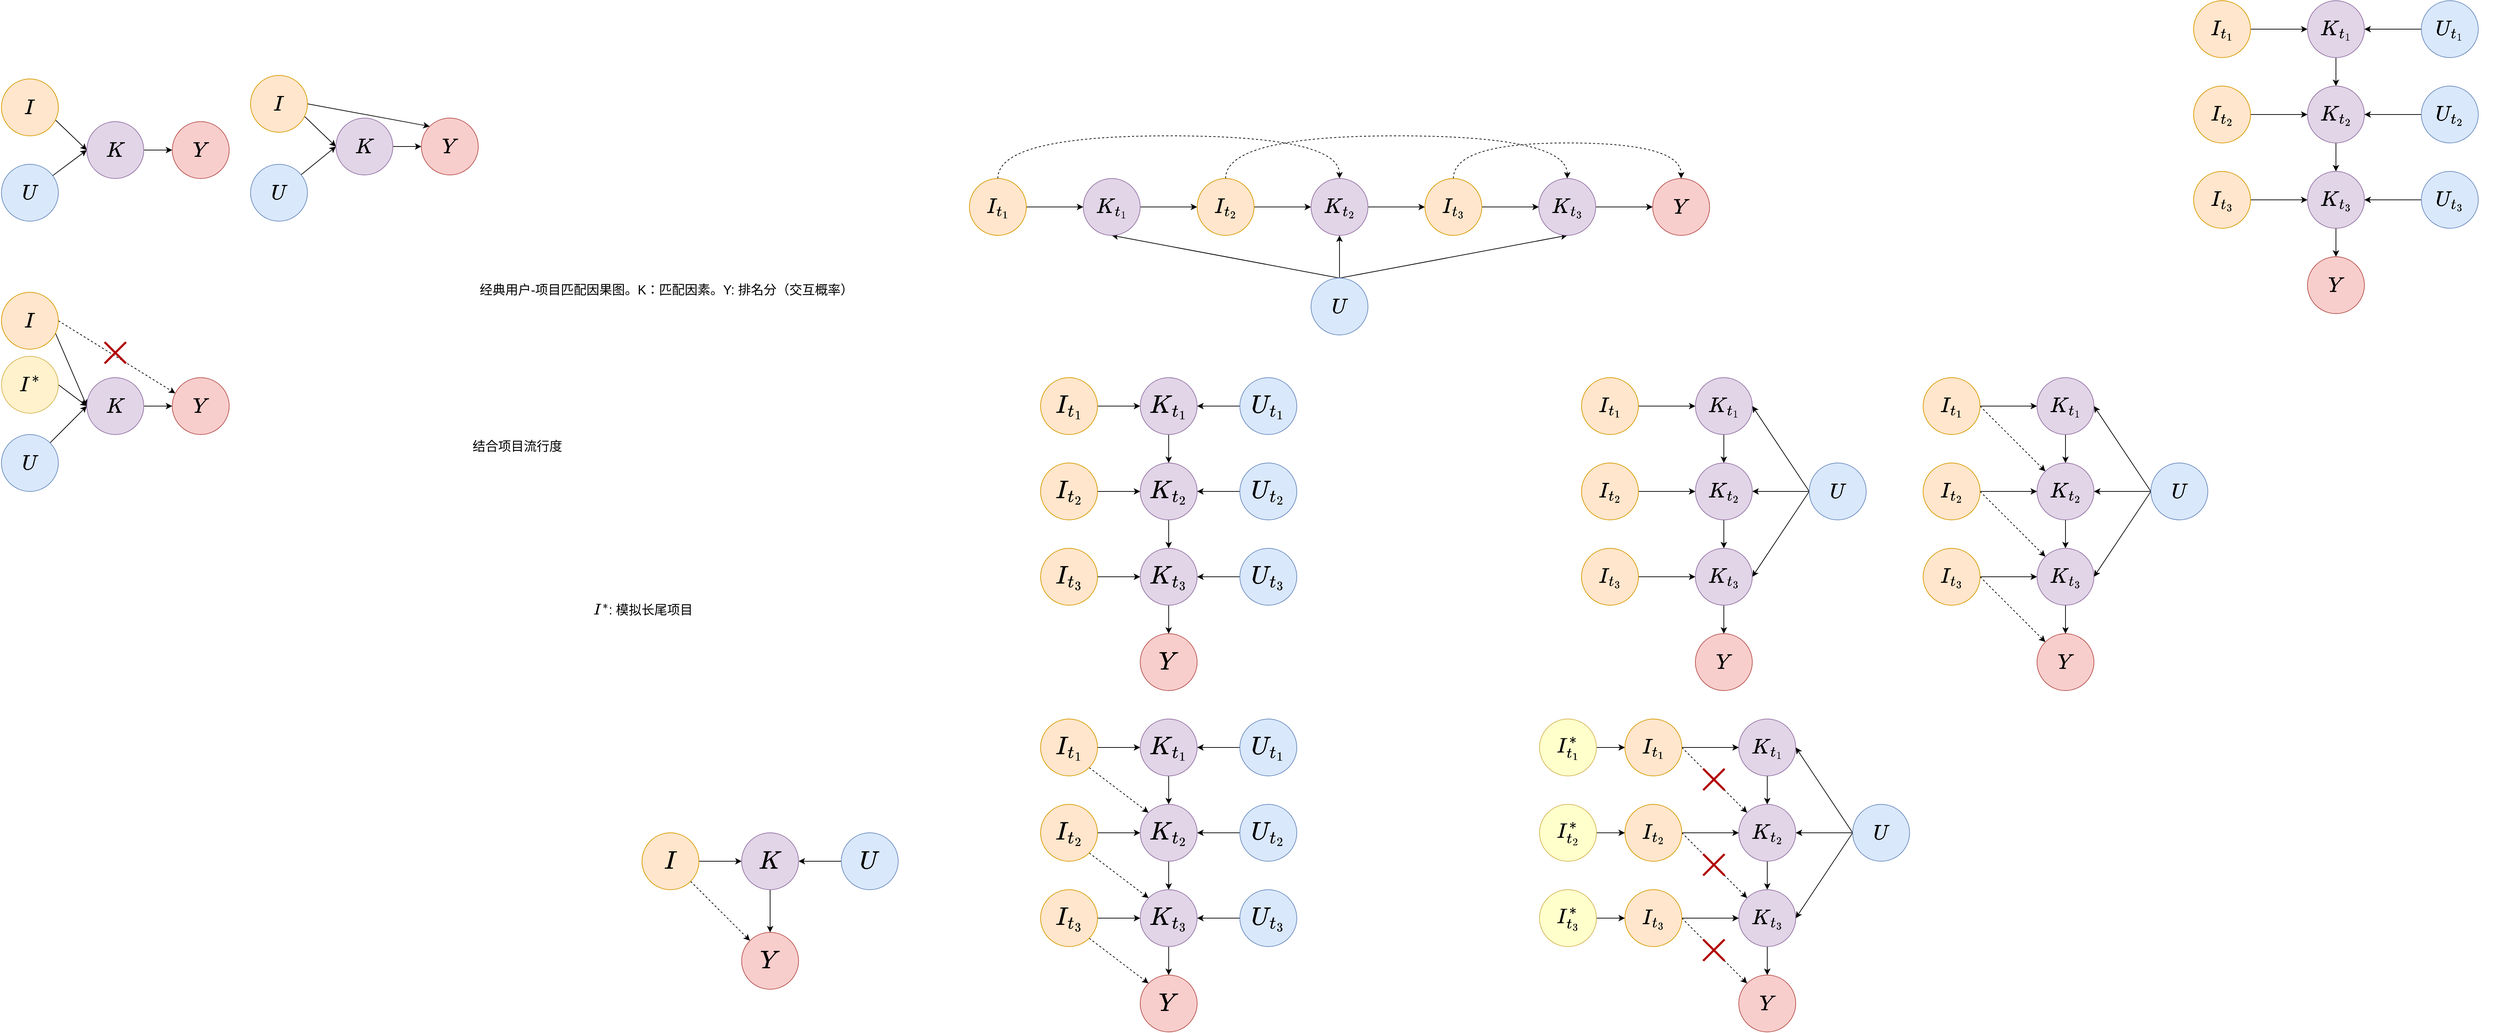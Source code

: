 <mxfile version="27.1.6">
  <diagram name="第 1 页" id="56BlYWJSqFPztJBqIIqX">
    <mxGraphModel dx="1506" dy="832" grid="1" gridSize="10" guides="1" tooltips="1" connect="1" arrows="1" fold="1" page="1" pageScale="1" pageWidth="1654" pageHeight="1169" math="1" shadow="0">
      <root>
        <mxCell id="0" />
        <mxCell id="1" parent="0" />
        <mxCell id="acMKYbe6vQJ9O9eNH2sJ-32" style="rounded=0;orthogonalLoop=1;jettySize=auto;html=1;exitX=0.951;exitY=0.724;exitDx=0;exitDy=0;entryX=0;entryY=0.5;entryDx=0;entryDy=0;exitPerimeter=0;fontSize=25;" parent="1" source="acMKYbe6vQJ9O9eNH2sJ-1" target="acMKYbe6vQJ9O9eNH2sJ-3" edge="1">
          <mxGeometry relative="1" as="geometry" />
        </mxCell>
        <mxCell id="acMKYbe6vQJ9O9eNH2sJ-1" value="&lt;font&gt;$$I$$&lt;/font&gt;" style="ellipse;whiteSpace=wrap;html=1;aspect=fixed;fillColor=#ffe6cc;strokeColor=#d79b00;fontSize=25;" parent="1" vertex="1">
          <mxGeometry x="320" y="140" width="80" height="80" as="geometry" />
        </mxCell>
        <mxCell id="acMKYbe6vQJ9O9eNH2sJ-33" style="rounded=0;orthogonalLoop=1;jettySize=auto;html=1;entryX=0;entryY=0.5;entryDx=0;entryDy=0;fontSize=25;" parent="1" source="acMKYbe6vQJ9O9eNH2sJ-2" target="acMKYbe6vQJ9O9eNH2sJ-3" edge="1">
          <mxGeometry relative="1" as="geometry" />
        </mxCell>
        <mxCell id="acMKYbe6vQJ9O9eNH2sJ-2" value="&lt;span&gt;$$U$$&lt;/span&gt;" style="ellipse;whiteSpace=wrap;html=1;aspect=fixed;fillColor=#dae8fc;strokeColor=#6c8ebf;fontSize=25;" parent="1" vertex="1">
          <mxGeometry x="320" y="260" width="80" height="80" as="geometry" />
        </mxCell>
        <mxCell id="acMKYbe6vQJ9O9eNH2sJ-34" style="edgeStyle=orthogonalEdgeStyle;rounded=0;orthogonalLoop=1;jettySize=auto;html=1;exitX=1;exitY=0.5;exitDx=0;exitDy=0;fontSize=25;" parent="1" source="acMKYbe6vQJ9O9eNH2sJ-3" target="acMKYbe6vQJ9O9eNH2sJ-4" edge="1">
          <mxGeometry relative="1" as="geometry" />
        </mxCell>
        <mxCell id="acMKYbe6vQJ9O9eNH2sJ-3" value="&lt;font&gt;\(K\)&lt;/font&gt;" style="ellipse;whiteSpace=wrap;html=1;aspect=fixed;fillColor=#e1d5e7;strokeColor=#9673a6;fontSize=25;" parent="1" vertex="1">
          <mxGeometry x="440" y="200" width="80" height="80" as="geometry" />
        </mxCell>
        <mxCell id="acMKYbe6vQJ9O9eNH2sJ-4" value="&lt;span&gt;$$Y$$&lt;/span&gt;" style="ellipse;whiteSpace=wrap;html=1;aspect=fixed;fillColor=#f8cecc;strokeColor=#b85450;fontSize=25;" parent="1" vertex="1">
          <mxGeometry x="560" y="200" width="80" height="80" as="geometry" />
        </mxCell>
        <mxCell id="acMKYbe6vQJ9O9eNH2sJ-35" value="经典用户-项目匹配因果图。K：匹配因素。Y: 排名分（交互概率）" style="text;whiteSpace=wrap;fontSize=18;" parent="1" vertex="1">
          <mxGeometry x="990" y="420" width="550" height="40" as="geometry" />
        </mxCell>
        <mxCell id="acMKYbe6vQJ9O9eNH2sJ-43" value="结合项目流行度" style="text;whiteSpace=wrap;fontSize=18;" parent="1" vertex="1">
          <mxGeometry x="980" y="640" width="130" height="40" as="geometry" />
        </mxCell>
        <mxCell id="acMKYbe6vQJ9O9eNH2sJ-46" style="rounded=0;orthogonalLoop=1;jettySize=auto;html=1;exitX=0.951;exitY=0.724;exitDx=0;exitDy=0;entryX=0;entryY=0.5;entryDx=0;entryDy=0;exitPerimeter=0;fontSize=25;" parent="1" source="acMKYbe6vQJ9O9eNH2sJ-47" target="acMKYbe6vQJ9O9eNH2sJ-51" edge="1">
          <mxGeometry relative="1" as="geometry" />
        </mxCell>
        <mxCell id="acMKYbe6vQJ9O9eNH2sJ-53" style="rounded=0;orthogonalLoop=1;jettySize=auto;html=1;exitX=1;exitY=0.5;exitDx=0;exitDy=0;entryX=0;entryY=0;entryDx=0;entryDy=0;fontSize=25;" parent="1" source="acMKYbe6vQJ9O9eNH2sJ-47" target="acMKYbe6vQJ9O9eNH2sJ-52" edge="1">
          <mxGeometry relative="1" as="geometry" />
        </mxCell>
        <mxCell id="acMKYbe6vQJ9O9eNH2sJ-47" value="&lt;font&gt;$$I$$&lt;/font&gt;" style="ellipse;whiteSpace=wrap;html=1;aspect=fixed;fillColor=#ffe6cc;strokeColor=#d79b00;fontSize=25;" parent="1" vertex="1">
          <mxGeometry x="670" y="135" width="80" height="80" as="geometry" />
        </mxCell>
        <mxCell id="acMKYbe6vQJ9O9eNH2sJ-48" style="rounded=0;orthogonalLoop=1;jettySize=auto;html=1;entryX=0;entryY=0.5;entryDx=0;entryDy=0;fontSize=25;" parent="1" source="acMKYbe6vQJ9O9eNH2sJ-49" target="acMKYbe6vQJ9O9eNH2sJ-51" edge="1">
          <mxGeometry relative="1" as="geometry" />
        </mxCell>
        <mxCell id="acMKYbe6vQJ9O9eNH2sJ-49" value="&lt;span&gt;$$U$$&lt;/span&gt;" style="ellipse;whiteSpace=wrap;html=1;aspect=fixed;fillColor=#dae8fc;strokeColor=#6c8ebf;fontSize=25;" parent="1" vertex="1">
          <mxGeometry x="670" y="260" width="80" height="80" as="geometry" />
        </mxCell>
        <mxCell id="acMKYbe6vQJ9O9eNH2sJ-50" style="edgeStyle=orthogonalEdgeStyle;rounded=0;orthogonalLoop=1;jettySize=auto;html=1;exitX=1;exitY=0.5;exitDx=0;exitDy=0;fontSize=25;" parent="1" source="acMKYbe6vQJ9O9eNH2sJ-51" target="acMKYbe6vQJ9O9eNH2sJ-52" edge="1">
          <mxGeometry relative="1" as="geometry" />
        </mxCell>
        <mxCell id="acMKYbe6vQJ9O9eNH2sJ-51" value="&lt;font&gt;\(K\)&lt;/font&gt;" style="ellipse;whiteSpace=wrap;html=1;aspect=fixed;fillColor=#e1d5e7;strokeColor=#9673a6;fontSize=25;" parent="1" vertex="1">
          <mxGeometry x="790" y="195" width="80" height="80" as="geometry" />
        </mxCell>
        <mxCell id="acMKYbe6vQJ9O9eNH2sJ-52" value="&lt;span&gt;$$Y$$&lt;/span&gt;" style="ellipse;whiteSpace=wrap;html=1;aspect=fixed;fillColor=#f8cecc;strokeColor=#b85450;fontSize=25;" parent="1" vertex="1">
          <mxGeometry x="910" y="195" width="80" height="80" as="geometry" />
        </mxCell>
        <mxCell id="acMKYbe6vQJ9O9eNH2sJ-69" style="rounded=0;orthogonalLoop=1;jettySize=auto;html=1;exitX=0.951;exitY=0.724;exitDx=0;exitDy=0;entryX=0;entryY=0.5;entryDx=0;entryDy=0;exitPerimeter=0;fontSize=25;" parent="1" source="acMKYbe6vQJ9O9eNH2sJ-71" target="acMKYbe6vQJ9O9eNH2sJ-76" edge="1">
          <mxGeometry relative="1" as="geometry" />
        </mxCell>
        <mxCell id="acMKYbe6vQJ9O9eNH2sJ-92" style="rounded=0;orthogonalLoop=1;jettySize=auto;html=1;exitX=1;exitY=0.5;exitDx=0;exitDy=0;entryX=0.054;entryY=0.275;entryDx=0;entryDy=0;entryPerimeter=0;dashed=1;fontSize=25;" parent="1" source="acMKYbe6vQJ9O9eNH2sJ-71" target="acMKYbe6vQJ9O9eNH2sJ-77" edge="1">
          <mxGeometry relative="1" as="geometry" />
        </mxCell>
        <mxCell id="acMKYbe6vQJ9O9eNH2sJ-71" value="&lt;font&gt;$$I$$&lt;/font&gt;" style="ellipse;whiteSpace=wrap;html=1;aspect=fixed;fillColor=#ffe6cc;strokeColor=#d79b00;fontSize=25;" parent="1" vertex="1">
          <mxGeometry x="320" y="440" width="80" height="80" as="geometry" />
        </mxCell>
        <mxCell id="acMKYbe6vQJ9O9eNH2sJ-72" style="rounded=0;orthogonalLoop=1;jettySize=auto;html=1;entryX=0;entryY=0.5;entryDx=0;entryDy=0;fontSize=25;" parent="1" source="acMKYbe6vQJ9O9eNH2sJ-74" target="acMKYbe6vQJ9O9eNH2sJ-76" edge="1">
          <mxGeometry relative="1" as="geometry" />
        </mxCell>
        <mxCell id="acMKYbe6vQJ9O9eNH2sJ-74" value="&lt;span&gt;$$U$$&lt;/span&gt;" style="ellipse;whiteSpace=wrap;html=1;aspect=fixed;fillColor=#dae8fc;strokeColor=#6c8ebf;fontSize=25;" parent="1" vertex="1">
          <mxGeometry x="320" y="640" width="80" height="80" as="geometry" />
        </mxCell>
        <mxCell id="acMKYbe6vQJ9O9eNH2sJ-75" style="edgeStyle=orthogonalEdgeStyle;rounded=0;orthogonalLoop=1;jettySize=auto;html=1;exitX=1;exitY=0.5;exitDx=0;exitDy=0;fontSize=25;" parent="1" source="acMKYbe6vQJ9O9eNH2sJ-76" target="acMKYbe6vQJ9O9eNH2sJ-77" edge="1">
          <mxGeometry relative="1" as="geometry" />
        </mxCell>
        <mxCell id="acMKYbe6vQJ9O9eNH2sJ-76" value="&lt;font&gt;\(K\)&lt;/font&gt;" style="ellipse;whiteSpace=wrap;html=1;aspect=fixed;fillColor=#e1d5e7;strokeColor=#9673a6;fontSize=25;" parent="1" vertex="1">
          <mxGeometry x="440" y="560" width="80" height="80" as="geometry" />
        </mxCell>
        <mxCell id="acMKYbe6vQJ9O9eNH2sJ-77" value="&lt;span&gt;$$Y$$&lt;/span&gt;" style="ellipse;whiteSpace=wrap;html=1;aspect=fixed;fillColor=#f8cecc;strokeColor=#b85450;fontSize=25;" parent="1" vertex="1">
          <mxGeometry x="560" y="560" width="80" height="80" as="geometry" />
        </mxCell>
        <mxCell id="acMKYbe6vQJ9O9eNH2sJ-90" style="rounded=0;orthogonalLoop=1;jettySize=auto;html=1;exitX=1;exitY=0.5;exitDx=0;exitDy=0;entryX=0;entryY=0.5;entryDx=0;entryDy=0;fontSize=25;" parent="1" source="acMKYbe6vQJ9O9eNH2sJ-78" target="acMKYbe6vQJ9O9eNH2sJ-76" edge="1">
          <mxGeometry relative="1" as="geometry" />
        </mxCell>
        <mxCell id="acMKYbe6vQJ9O9eNH2sJ-78" value="&lt;font&gt;$$I^*$$&lt;/font&gt;" style="ellipse;whiteSpace=wrap;html=1;aspect=fixed;fillColor=#fff2cc;strokeColor=#d6b656;fontSize=25;" parent="1" vertex="1">
          <mxGeometry x="320" y="530" width="80" height="80" as="geometry" />
        </mxCell>
        <mxCell id="Mdq6Gw4Iz_iuoYK7gJNK-2" value="\(I^*\): 模拟长尾项目" style="text;whiteSpace=wrap;fontSize=18;" parent="1" vertex="1">
          <mxGeometry x="1150" y="870" width="170" height="40" as="geometry" />
        </mxCell>
        <mxCell id="7c5HfkJA_0XSIlpQ0Qkd-1" value="" style="shape=umlDestroy;whiteSpace=wrap;html=1;strokeWidth=3;targetShapes=umlLifeline;fillColor=#e51400;strokeColor=#B20000;fontColor=#ffffff;fontSize=25;" parent="1" vertex="1">
          <mxGeometry x="465" y="510" width="30" height="30" as="geometry" />
        </mxCell>
        <mxCell id="soInT_jy2BydCNeBa6Lg-12" style="rounded=0;orthogonalLoop=1;jettySize=auto;html=1;entryX=0;entryY=0.5;entryDx=0;entryDy=0;fontSize=25;exitX=1;exitY=0.5;exitDx=0;exitDy=0;" parent="1" source="soInT_jy2BydCNeBa6Lg-13" target="soInT_jy2BydCNeBa6Lg-17" edge="1">
          <mxGeometry relative="1" as="geometry" />
        </mxCell>
        <mxCell id="soInT_jy2BydCNeBa6Lg-34" style="edgeStyle=orthogonalEdgeStyle;rounded=0;orthogonalLoop=1;jettySize=auto;html=1;exitX=0.5;exitY=0;exitDx=0;exitDy=0;entryX=0.5;entryY=0;entryDx=0;entryDy=0;curved=1;dashed=1;" parent="1" source="soInT_jy2BydCNeBa6Lg-13" target="soInT_jy2BydCNeBa6Lg-25" edge="1">
          <mxGeometry relative="1" as="geometry">
            <Array as="points">
              <mxPoint x="1720" y="220" />
              <mxPoint x="2200" y="220" />
            </Array>
          </mxGeometry>
        </mxCell>
        <mxCell id="soInT_jy2BydCNeBa6Lg-13" value="&lt;font&gt;$$I_{t_1}$$&lt;/font&gt;" style="ellipse;whiteSpace=wrap;html=1;aspect=fixed;fillColor=#ffe6cc;strokeColor=#d79b00;fontSize=25;" parent="1" vertex="1">
          <mxGeometry x="1680" y="280" width="80" height="80" as="geometry" />
        </mxCell>
        <mxCell id="soInT_jy2BydCNeBa6Lg-42" style="rounded=0;orthogonalLoop=1;jettySize=auto;html=1;exitX=0.5;exitY=0;exitDx=0;exitDy=0;entryX=0.5;entryY=1;entryDx=0;entryDy=0;" parent="1" source="soInT_jy2BydCNeBa6Lg-15" target="soInT_jy2BydCNeBa6Lg-17" edge="1">
          <mxGeometry relative="1" as="geometry" />
        </mxCell>
        <mxCell id="soInT_jy2BydCNeBa6Lg-43" style="edgeStyle=orthogonalEdgeStyle;rounded=0;orthogonalLoop=1;jettySize=auto;html=1;exitX=0.5;exitY=0;exitDx=0;exitDy=0;entryX=0.5;entryY=1;entryDx=0;entryDy=0;" parent="1" source="soInT_jy2BydCNeBa6Lg-15" target="soInT_jy2BydCNeBa6Lg-25" edge="1">
          <mxGeometry relative="1" as="geometry" />
        </mxCell>
        <mxCell id="soInT_jy2BydCNeBa6Lg-44" style="rounded=0;orthogonalLoop=1;jettySize=auto;html=1;exitX=0.5;exitY=0;exitDx=0;exitDy=0;entryX=0.5;entryY=1;entryDx=0;entryDy=0;" parent="1" source="soInT_jy2BydCNeBa6Lg-15" target="soInT_jy2BydCNeBa6Lg-30" edge="1">
          <mxGeometry relative="1" as="geometry" />
        </mxCell>
        <mxCell id="soInT_jy2BydCNeBa6Lg-15" value="&lt;span&gt;$$U$$&lt;/span&gt;" style="ellipse;whiteSpace=wrap;html=1;aspect=fixed;fillColor=#dae8fc;strokeColor=#6c8ebf;fontSize=25;" parent="1" vertex="1">
          <mxGeometry x="2160" y="420" width="80" height="80" as="geometry" />
        </mxCell>
        <mxCell id="soInT_jy2BydCNeBa6Lg-31" style="edgeStyle=orthogonalEdgeStyle;rounded=0;orthogonalLoop=1;jettySize=auto;html=1;exitX=1;exitY=0.5;exitDx=0;exitDy=0;" parent="1" source="soInT_jy2BydCNeBa6Lg-17" target="soInT_jy2BydCNeBa6Lg-21" edge="1">
          <mxGeometry relative="1" as="geometry" />
        </mxCell>
        <mxCell id="soInT_jy2BydCNeBa6Lg-17" value="&lt;font&gt;\(K_{t_1}\)&lt;/font&gt;" style="ellipse;whiteSpace=wrap;html=1;aspect=fixed;fillColor=#e1d5e7;strokeColor=#9673a6;fontSize=25;" parent="1" vertex="1">
          <mxGeometry x="1840" y="280" width="80" height="80" as="geometry" />
        </mxCell>
        <mxCell id="soInT_jy2BydCNeBa6Lg-27" style="edgeStyle=orthogonalEdgeStyle;rounded=0;orthogonalLoop=1;jettySize=auto;html=1;exitX=1;exitY=0.5;exitDx=0;exitDy=0;entryX=0;entryY=0.5;entryDx=0;entryDy=0;" parent="1" source="soInT_jy2BydCNeBa6Lg-21" target="soInT_jy2BydCNeBa6Lg-25" edge="1">
          <mxGeometry relative="1" as="geometry" />
        </mxCell>
        <mxCell id="soInT_jy2BydCNeBa6Lg-35" style="edgeStyle=orthogonalEdgeStyle;rounded=0;orthogonalLoop=1;jettySize=auto;html=1;exitX=0.5;exitY=0;exitDx=0;exitDy=0;entryX=0.5;entryY=0;entryDx=0;entryDy=0;curved=1;dashed=1;" parent="1" source="soInT_jy2BydCNeBa6Lg-21" target="soInT_jy2BydCNeBa6Lg-30" edge="1">
          <mxGeometry relative="1" as="geometry">
            <Array as="points">
              <mxPoint x="2040" y="220" />
              <mxPoint x="2520" y="220" />
            </Array>
          </mxGeometry>
        </mxCell>
        <mxCell id="soInT_jy2BydCNeBa6Lg-21" value="&lt;font&gt;$$I_{t_2}$$&lt;/font&gt;" style="ellipse;whiteSpace=wrap;html=1;aspect=fixed;fillColor=#ffe6cc;strokeColor=#d79b00;fontSize=25;" parent="1" vertex="1">
          <mxGeometry x="2000" y="280" width="80" height="80" as="geometry" />
        </mxCell>
        <mxCell id="soInT_jy2BydCNeBa6Lg-32" style="edgeStyle=orthogonalEdgeStyle;rounded=0;orthogonalLoop=1;jettySize=auto;html=1;exitX=1;exitY=0.5;exitDx=0;exitDy=0;" parent="1" source="soInT_jy2BydCNeBa6Lg-25" target="soInT_jy2BydCNeBa6Lg-29" edge="1">
          <mxGeometry relative="1" as="geometry" />
        </mxCell>
        <mxCell id="soInT_jy2BydCNeBa6Lg-25" value="&lt;font&gt;\(K_{t_2}\)&lt;/font&gt;" style="ellipse;whiteSpace=wrap;html=1;aspect=fixed;fillColor=#e1d5e7;strokeColor=#9673a6;fontSize=25;" parent="1" vertex="1">
          <mxGeometry x="2160" y="280" width="80" height="80" as="geometry" />
        </mxCell>
        <mxCell id="soInT_jy2BydCNeBa6Lg-26" value="&lt;span&gt;$$Y$$&lt;/span&gt;" style="ellipse;whiteSpace=wrap;html=1;aspect=fixed;fillColor=#f8cecc;strokeColor=#b85450;fontSize=25;" parent="1" vertex="1">
          <mxGeometry x="2640" y="280" width="80" height="80" as="geometry" />
        </mxCell>
        <mxCell id="soInT_jy2BydCNeBa6Lg-28" style="edgeStyle=orthogonalEdgeStyle;rounded=0;orthogonalLoop=1;jettySize=auto;html=1;exitX=1;exitY=0.5;exitDx=0;exitDy=0;entryX=0;entryY=0.5;entryDx=0;entryDy=0;" parent="1" source="soInT_jy2BydCNeBa6Lg-29" target="soInT_jy2BydCNeBa6Lg-30" edge="1">
          <mxGeometry relative="1" as="geometry" />
        </mxCell>
        <mxCell id="soInT_jy2BydCNeBa6Lg-41" style="edgeStyle=orthogonalEdgeStyle;rounded=0;orthogonalLoop=1;jettySize=auto;html=1;exitX=0.5;exitY=0;exitDx=0;exitDy=0;entryX=0.5;entryY=0;entryDx=0;entryDy=0;curved=1;dashed=1;" parent="1" source="soInT_jy2BydCNeBa6Lg-29" target="soInT_jy2BydCNeBa6Lg-26" edge="1">
          <mxGeometry relative="1" as="geometry">
            <Array as="points">
              <mxPoint x="2360" y="230" />
              <mxPoint x="2680" y="230" />
            </Array>
          </mxGeometry>
        </mxCell>
        <mxCell id="soInT_jy2BydCNeBa6Lg-29" value="&lt;font&gt;$$I_{t_3}$$&lt;/font&gt;" style="ellipse;whiteSpace=wrap;html=1;aspect=fixed;fillColor=#ffe6cc;strokeColor=#d79b00;fontSize=25;" parent="1" vertex="1">
          <mxGeometry x="2320" y="280" width="80" height="80" as="geometry" />
        </mxCell>
        <mxCell id="soInT_jy2BydCNeBa6Lg-40" style="edgeStyle=orthogonalEdgeStyle;rounded=0;orthogonalLoop=1;jettySize=auto;html=1;exitX=1;exitY=0.5;exitDx=0;exitDy=0;entryX=0;entryY=0.5;entryDx=0;entryDy=0;" parent="1" source="soInT_jy2BydCNeBa6Lg-30" target="soInT_jy2BydCNeBa6Lg-26" edge="1">
          <mxGeometry relative="1" as="geometry" />
        </mxCell>
        <mxCell id="soInT_jy2BydCNeBa6Lg-30" value="&lt;font&gt;\(K_{t_3}\)&lt;/font&gt;" style="ellipse;whiteSpace=wrap;html=1;aspect=fixed;fillColor=#e1d5e7;strokeColor=#9673a6;fontSize=25;" parent="1" vertex="1">
          <mxGeometry x="2480" y="280" width="80" height="80" as="geometry" />
        </mxCell>
        <mxCell id="soInT_jy2BydCNeBa6Lg-58" style="rounded=0;orthogonalLoop=1;jettySize=auto;html=1;exitX=1;exitY=0.5;exitDx=0;exitDy=0;entryX=0;entryY=0.5;entryDx=0;entryDy=0;" parent="1" source="soInT_jy2BydCNeBa6Lg-47" target="soInT_jy2BydCNeBa6Lg-53" edge="1">
          <mxGeometry relative="1" as="geometry" />
        </mxCell>
        <mxCell id="soInT_jy2BydCNeBa6Lg-68" style="rounded=0;orthogonalLoop=1;jettySize=auto;html=1;exitX=1;exitY=0.5;exitDx=0;exitDy=0;entryX=0;entryY=0;entryDx=0;entryDy=0;dashed=1;" parent="1" source="soInT_jy2BydCNeBa6Lg-47" target="soInT_jy2BydCNeBa6Lg-54" edge="1">
          <mxGeometry relative="1" as="geometry" />
        </mxCell>
        <mxCell id="soInT_jy2BydCNeBa6Lg-47" value="&lt;font&gt;$$I_{t_1}$$&lt;/font&gt;" style="ellipse;whiteSpace=wrap;html=1;aspect=fixed;fillColor=#ffe6cc;strokeColor=#d79b00;fontSize=25;" parent="1" vertex="1">
          <mxGeometry x="3020" y="560" width="80" height="80" as="geometry" />
        </mxCell>
        <mxCell id="soInT_jy2BydCNeBa6Lg-52" value="&lt;span&gt;$$Y$$&lt;/span&gt;" style="ellipse;whiteSpace=wrap;html=1;aspect=fixed;fillColor=#f8cecc;strokeColor=#b85450;fontSize=25;" parent="1" vertex="1">
          <mxGeometry x="3180" y="920" width="80" height="80" as="geometry" />
        </mxCell>
        <mxCell id="soInT_jy2BydCNeBa6Lg-63" style="edgeStyle=orthogonalEdgeStyle;rounded=0;orthogonalLoop=1;jettySize=auto;html=1;exitX=0.5;exitY=1;exitDx=0;exitDy=0;entryX=0.5;entryY=0;entryDx=0;entryDy=0;" parent="1" source="soInT_jy2BydCNeBa6Lg-53" target="soInT_jy2BydCNeBa6Lg-54" edge="1">
          <mxGeometry relative="1" as="geometry" />
        </mxCell>
        <mxCell id="soInT_jy2BydCNeBa6Lg-53" value="&lt;font&gt;\(K_{t_1}\)&lt;/font&gt;" style="ellipse;whiteSpace=wrap;html=1;aspect=fixed;fillColor=#e1d5e7;strokeColor=#9673a6;fontSize=25;" parent="1" vertex="1">
          <mxGeometry x="3180" y="560" width="80" height="80" as="geometry" />
        </mxCell>
        <mxCell id="soInT_jy2BydCNeBa6Lg-65" style="edgeStyle=orthogonalEdgeStyle;rounded=0;orthogonalLoop=1;jettySize=auto;html=1;exitX=0.5;exitY=1;exitDx=0;exitDy=0;" parent="1" source="soInT_jy2BydCNeBa6Lg-54" target="soInT_jy2BydCNeBa6Lg-55" edge="1">
          <mxGeometry relative="1" as="geometry" />
        </mxCell>
        <mxCell id="soInT_jy2BydCNeBa6Lg-54" value="&lt;font&gt;\(K_{t_2}\)&lt;/font&gt;" style="ellipse;whiteSpace=wrap;html=1;aspect=fixed;fillColor=#e1d5e7;strokeColor=#9673a6;fontSize=25;" parent="1" vertex="1">
          <mxGeometry x="3180" y="680" width="80" height="80" as="geometry" />
        </mxCell>
        <mxCell id="soInT_jy2BydCNeBa6Lg-75" style="edgeStyle=orthogonalEdgeStyle;rounded=0;orthogonalLoop=1;jettySize=auto;html=1;exitX=0.5;exitY=1;exitDx=0;exitDy=0;entryX=0.5;entryY=0;entryDx=0;entryDy=0;" parent="1" source="soInT_jy2BydCNeBa6Lg-55" target="soInT_jy2BydCNeBa6Lg-52" edge="1">
          <mxGeometry relative="1" as="geometry" />
        </mxCell>
        <mxCell id="soInT_jy2BydCNeBa6Lg-55" value="&lt;font&gt;\(K_{t_3}\)&lt;/font&gt;" style="ellipse;whiteSpace=wrap;html=1;aspect=fixed;fillColor=#e1d5e7;strokeColor=#9673a6;fontSize=25;" parent="1" vertex="1">
          <mxGeometry x="3180" y="800" width="80" height="80" as="geometry" />
        </mxCell>
        <mxCell id="soInT_jy2BydCNeBa6Lg-64" style="edgeStyle=orthogonalEdgeStyle;rounded=0;orthogonalLoop=1;jettySize=auto;html=1;exitX=1;exitY=0.5;exitDx=0;exitDy=0;entryX=0;entryY=0.5;entryDx=0;entryDy=0;" parent="1" source="soInT_jy2BydCNeBa6Lg-61" target="soInT_jy2BydCNeBa6Lg-54" edge="1">
          <mxGeometry relative="1" as="geometry" />
        </mxCell>
        <mxCell id="soInT_jy2BydCNeBa6Lg-69" style="rounded=0;orthogonalLoop=1;jettySize=auto;html=1;exitX=1;exitY=0.5;exitDx=0;exitDy=0;entryX=0;entryY=0;entryDx=0;entryDy=0;dashed=1;" parent="1" source="soInT_jy2BydCNeBa6Lg-61" target="soInT_jy2BydCNeBa6Lg-55" edge="1">
          <mxGeometry relative="1" as="geometry" />
        </mxCell>
        <mxCell id="soInT_jy2BydCNeBa6Lg-61" value="&lt;font&gt;$$I_{t_2}$$&lt;/font&gt;" style="ellipse;whiteSpace=wrap;html=1;aspect=fixed;fillColor=#ffe6cc;strokeColor=#d79b00;fontSize=25;" parent="1" vertex="1">
          <mxGeometry x="3020" y="680" width="80" height="80" as="geometry" />
        </mxCell>
        <mxCell id="soInT_jy2BydCNeBa6Lg-67" style="edgeStyle=orthogonalEdgeStyle;rounded=0;orthogonalLoop=1;jettySize=auto;html=1;exitX=1;exitY=0.5;exitDx=0;exitDy=0;" parent="1" source="soInT_jy2BydCNeBa6Lg-66" target="soInT_jy2BydCNeBa6Lg-55" edge="1">
          <mxGeometry relative="1" as="geometry" />
        </mxCell>
        <mxCell id="soInT_jy2BydCNeBa6Lg-76" style="rounded=0;orthogonalLoop=1;jettySize=auto;html=1;exitX=1;exitY=0.5;exitDx=0;exitDy=0;entryX=0;entryY=0;entryDx=0;entryDy=0;dashed=1;" parent="1" source="soInT_jy2BydCNeBa6Lg-66" target="soInT_jy2BydCNeBa6Lg-52" edge="1">
          <mxGeometry relative="1" as="geometry" />
        </mxCell>
        <mxCell id="soInT_jy2BydCNeBa6Lg-66" value="&lt;font&gt;$$I_{t_3}$$&lt;/font&gt;" style="ellipse;whiteSpace=wrap;html=1;aspect=fixed;fillColor=#ffe6cc;strokeColor=#d79b00;fontSize=25;" parent="1" vertex="1">
          <mxGeometry x="3020" y="800" width="80" height="80" as="geometry" />
        </mxCell>
        <mxCell id="soInT_jy2BydCNeBa6Lg-78" style="rounded=0;orthogonalLoop=1;jettySize=auto;html=1;exitX=0;exitY=0.5;exitDx=0;exitDy=0;entryX=1;entryY=0.5;entryDx=0;entryDy=0;" parent="1" source="soInT_jy2BydCNeBa6Lg-77" target="soInT_jy2BydCNeBa6Lg-53" edge="1">
          <mxGeometry relative="1" as="geometry" />
        </mxCell>
        <mxCell id="soInT_jy2BydCNeBa6Lg-79" style="edgeStyle=orthogonalEdgeStyle;rounded=0;orthogonalLoop=1;jettySize=auto;html=1;exitX=0;exitY=0.5;exitDx=0;exitDy=0;entryX=1;entryY=0.5;entryDx=0;entryDy=0;" parent="1" source="soInT_jy2BydCNeBa6Lg-77" target="soInT_jy2BydCNeBa6Lg-54" edge="1">
          <mxGeometry relative="1" as="geometry" />
        </mxCell>
        <mxCell id="soInT_jy2BydCNeBa6Lg-80" style="rounded=0;orthogonalLoop=1;jettySize=auto;html=1;exitX=0;exitY=0.5;exitDx=0;exitDy=0;entryX=1;entryY=0.5;entryDx=0;entryDy=0;" parent="1" source="soInT_jy2BydCNeBa6Lg-77" target="soInT_jy2BydCNeBa6Lg-55" edge="1">
          <mxGeometry relative="1" as="geometry" />
        </mxCell>
        <mxCell id="soInT_jy2BydCNeBa6Lg-77" value="&lt;span&gt;$$U$$&lt;/span&gt;" style="ellipse;whiteSpace=wrap;html=1;aspect=fixed;fillColor=#dae8fc;strokeColor=#6c8ebf;fontSize=25;" parent="1" vertex="1">
          <mxGeometry x="3340" y="680" width="80" height="80" as="geometry" />
        </mxCell>
        <mxCell id="soInT_jy2BydCNeBa6Lg-81" style="rounded=0;orthogonalLoop=1;jettySize=auto;html=1;exitX=1;exitY=0.5;exitDx=0;exitDy=0;entryX=0;entryY=0.5;entryDx=0;entryDy=0;fontSize=30;" parent="1" source="soInT_jy2BydCNeBa6Lg-83" target="soInT_jy2BydCNeBa6Lg-86" edge="1">
          <mxGeometry relative="1" as="geometry" />
        </mxCell>
        <mxCell id="soInT_jy2BydCNeBa6Lg-83" value="&lt;font&gt;$$I_{t_1}$$&lt;/font&gt;" style="ellipse;whiteSpace=wrap;html=1;aspect=fixed;fillColor=#ffe6cc;strokeColor=#d79b00;fontSize=30;" parent="1" vertex="1">
          <mxGeometry x="1780" y="560" width="80" height="80" as="geometry" />
        </mxCell>
        <mxCell id="soInT_jy2BydCNeBa6Lg-84" value="&lt;span&gt;$$Y$$&lt;/span&gt;" style="ellipse;whiteSpace=wrap;html=1;aspect=fixed;fillColor=#f8cecc;strokeColor=#b85450;fontSize=30;" parent="1" vertex="1">
          <mxGeometry x="1920" y="920" width="80" height="80" as="geometry" />
        </mxCell>
        <mxCell id="soInT_jy2BydCNeBa6Lg-85" style="edgeStyle=orthogonalEdgeStyle;rounded=0;orthogonalLoop=1;jettySize=auto;html=1;exitX=0.5;exitY=1;exitDx=0;exitDy=0;entryX=0.5;entryY=0;entryDx=0;entryDy=0;fontSize=30;" parent="1" source="soInT_jy2BydCNeBa6Lg-86" target="soInT_jy2BydCNeBa6Lg-88" edge="1">
          <mxGeometry relative="1" as="geometry" />
        </mxCell>
        <mxCell id="soInT_jy2BydCNeBa6Lg-86" value="&lt;font&gt;\(K_{t_1}\)&lt;/font&gt;" style="ellipse;whiteSpace=wrap;html=1;aspect=fixed;fillColor=#e1d5e7;strokeColor=#9673a6;fontSize=30;" parent="1" vertex="1">
          <mxGeometry x="1920" y="560" width="80" height="80" as="geometry" />
        </mxCell>
        <mxCell id="soInT_jy2BydCNeBa6Lg-87" style="edgeStyle=orthogonalEdgeStyle;rounded=0;orthogonalLoop=1;jettySize=auto;html=1;exitX=0.5;exitY=1;exitDx=0;exitDy=0;fontSize=30;" parent="1" source="soInT_jy2BydCNeBa6Lg-88" target="soInT_jy2BydCNeBa6Lg-90" edge="1">
          <mxGeometry relative="1" as="geometry" />
        </mxCell>
        <mxCell id="soInT_jy2BydCNeBa6Lg-88" value="&lt;font&gt;\(K_{t_2}\)&lt;/font&gt;" style="ellipse;whiteSpace=wrap;html=1;aspect=fixed;fillColor=#e1d5e7;strokeColor=#9673a6;fontSize=30;" parent="1" vertex="1">
          <mxGeometry x="1920" y="680" width="80" height="80" as="geometry" />
        </mxCell>
        <mxCell id="soInT_jy2BydCNeBa6Lg-89" style="edgeStyle=orthogonalEdgeStyle;rounded=0;orthogonalLoop=1;jettySize=auto;html=1;exitX=0.5;exitY=1;exitDx=0;exitDy=0;entryX=0.5;entryY=0;entryDx=0;entryDy=0;fontSize=30;" parent="1" source="soInT_jy2BydCNeBa6Lg-90" target="soInT_jy2BydCNeBa6Lg-84" edge="1">
          <mxGeometry relative="1" as="geometry" />
        </mxCell>
        <mxCell id="soInT_jy2BydCNeBa6Lg-90" value="&lt;font&gt;\(K_{t_3}\)&lt;/font&gt;" style="ellipse;whiteSpace=wrap;html=1;aspect=fixed;fillColor=#e1d5e7;strokeColor=#9673a6;fontSize=30;" parent="1" vertex="1">
          <mxGeometry x="1920" y="800" width="80" height="80" as="geometry" />
        </mxCell>
        <mxCell id="soInT_jy2BydCNeBa6Lg-91" style="edgeStyle=orthogonalEdgeStyle;rounded=0;orthogonalLoop=1;jettySize=auto;html=1;exitX=1;exitY=0.5;exitDx=0;exitDy=0;entryX=0;entryY=0.5;entryDx=0;entryDy=0;fontSize=30;" parent="1" source="soInT_jy2BydCNeBa6Lg-93" target="soInT_jy2BydCNeBa6Lg-88" edge="1">
          <mxGeometry relative="1" as="geometry" />
        </mxCell>
        <mxCell id="soInT_jy2BydCNeBa6Lg-93" value="&lt;font&gt;$$I_{t_2}$$&lt;/font&gt;" style="ellipse;whiteSpace=wrap;html=1;aspect=fixed;fillColor=#ffe6cc;strokeColor=#d79b00;fontSize=30;" parent="1" vertex="1">
          <mxGeometry x="1780" y="680" width="80" height="80" as="geometry" />
        </mxCell>
        <mxCell id="soInT_jy2BydCNeBa6Lg-94" style="edgeStyle=orthogonalEdgeStyle;rounded=0;orthogonalLoop=1;jettySize=auto;html=1;exitX=1;exitY=0.5;exitDx=0;exitDy=0;fontSize=30;" parent="1" source="soInT_jy2BydCNeBa6Lg-96" target="soInT_jy2BydCNeBa6Lg-90" edge="1">
          <mxGeometry relative="1" as="geometry" />
        </mxCell>
        <mxCell id="soInT_jy2BydCNeBa6Lg-96" value="&lt;font&gt;$$I_{t_3}$$&lt;/font&gt;" style="ellipse;whiteSpace=wrap;html=1;aspect=fixed;fillColor=#ffe6cc;strokeColor=#d79b00;fontSize=30;" parent="1" vertex="1">
          <mxGeometry x="1780" y="800" width="80" height="80" as="geometry" />
        </mxCell>
        <mxCell id="soInT_jy2BydCNeBa6Lg-121" style="edgeStyle=orthogonalEdgeStyle;rounded=0;orthogonalLoop=1;jettySize=auto;html=1;exitX=0;exitY=0.5;exitDx=0;exitDy=0;entryX=1;entryY=0.5;entryDx=0;entryDy=0;fontSize=30;" parent="1" source="soInT_jy2BydCNeBa6Lg-100" target="soInT_jy2BydCNeBa6Lg-86" edge="1">
          <mxGeometry relative="1" as="geometry" />
        </mxCell>
        <mxCell id="soInT_jy2BydCNeBa6Lg-100" value="&lt;span&gt;$$U_{t_1}$$&lt;/span&gt;" style="ellipse;whiteSpace=wrap;html=1;aspect=fixed;fillColor=#dae8fc;strokeColor=#6c8ebf;fontSize=30;" parent="1" vertex="1">
          <mxGeometry x="2060" y="560" width="80" height="80" as="geometry" />
        </mxCell>
        <mxCell id="soInT_jy2BydCNeBa6Lg-101" style="rounded=0;orthogonalLoop=1;jettySize=auto;html=1;exitX=1;exitY=0.5;exitDx=0;exitDy=0;entryX=0;entryY=0.5;entryDx=0;entryDy=0;" parent="1" source="soInT_jy2BydCNeBa6Lg-102" target="soInT_jy2BydCNeBa6Lg-105" edge="1">
          <mxGeometry relative="1" as="geometry" />
        </mxCell>
        <mxCell id="soInT_jy2BydCNeBa6Lg-102" value="&lt;font&gt;$$I_{t_1}$$&lt;/font&gt;" style="ellipse;whiteSpace=wrap;html=1;aspect=fixed;fillColor=#ffe6cc;strokeColor=#d79b00;fontSize=25;" parent="1" vertex="1">
          <mxGeometry x="2540" y="560" width="80" height="80" as="geometry" />
        </mxCell>
        <mxCell id="soInT_jy2BydCNeBa6Lg-103" value="&lt;span&gt;$$Y$$&lt;/span&gt;" style="ellipse;whiteSpace=wrap;html=1;aspect=fixed;fillColor=#f8cecc;strokeColor=#b85450;fontSize=25;" parent="1" vertex="1">
          <mxGeometry x="2700" y="920" width="80" height="80" as="geometry" />
        </mxCell>
        <mxCell id="soInT_jy2BydCNeBa6Lg-104" style="edgeStyle=orthogonalEdgeStyle;rounded=0;orthogonalLoop=1;jettySize=auto;html=1;exitX=0.5;exitY=1;exitDx=0;exitDy=0;entryX=0.5;entryY=0;entryDx=0;entryDy=0;" parent="1" source="soInT_jy2BydCNeBa6Lg-105" target="soInT_jy2BydCNeBa6Lg-107" edge="1">
          <mxGeometry relative="1" as="geometry" />
        </mxCell>
        <mxCell id="soInT_jy2BydCNeBa6Lg-105" value="&lt;font&gt;\(K_{t_1}\)&lt;/font&gt;" style="ellipse;whiteSpace=wrap;html=1;aspect=fixed;fillColor=#e1d5e7;strokeColor=#9673a6;fontSize=25;" parent="1" vertex="1">
          <mxGeometry x="2700" y="560" width="80" height="80" as="geometry" />
        </mxCell>
        <mxCell id="soInT_jy2BydCNeBa6Lg-106" style="edgeStyle=orthogonalEdgeStyle;rounded=0;orthogonalLoop=1;jettySize=auto;html=1;exitX=0.5;exitY=1;exitDx=0;exitDy=0;" parent="1" source="soInT_jy2BydCNeBa6Lg-107" target="soInT_jy2BydCNeBa6Lg-109" edge="1">
          <mxGeometry relative="1" as="geometry" />
        </mxCell>
        <mxCell id="soInT_jy2BydCNeBa6Lg-107" value="&lt;font&gt;\(K_{t_2}\)&lt;/font&gt;" style="ellipse;whiteSpace=wrap;html=1;aspect=fixed;fillColor=#e1d5e7;strokeColor=#9673a6;fontSize=25;" parent="1" vertex="1">
          <mxGeometry x="2700" y="680" width="80" height="80" as="geometry" />
        </mxCell>
        <mxCell id="soInT_jy2BydCNeBa6Lg-108" style="edgeStyle=orthogonalEdgeStyle;rounded=0;orthogonalLoop=1;jettySize=auto;html=1;exitX=0.5;exitY=1;exitDx=0;exitDy=0;entryX=0.5;entryY=0;entryDx=0;entryDy=0;" parent="1" source="soInT_jy2BydCNeBa6Lg-109" target="soInT_jy2BydCNeBa6Lg-103" edge="1">
          <mxGeometry relative="1" as="geometry" />
        </mxCell>
        <mxCell id="soInT_jy2BydCNeBa6Lg-109" value="&lt;font&gt;\(K_{t_3}\)&lt;/font&gt;" style="ellipse;whiteSpace=wrap;html=1;aspect=fixed;fillColor=#e1d5e7;strokeColor=#9673a6;fontSize=25;" parent="1" vertex="1">
          <mxGeometry x="2700" y="800" width="80" height="80" as="geometry" />
        </mxCell>
        <mxCell id="soInT_jy2BydCNeBa6Lg-110" style="edgeStyle=orthogonalEdgeStyle;rounded=0;orthogonalLoop=1;jettySize=auto;html=1;exitX=1;exitY=0.5;exitDx=0;exitDy=0;entryX=0;entryY=0.5;entryDx=0;entryDy=0;" parent="1" source="soInT_jy2BydCNeBa6Lg-111" target="soInT_jy2BydCNeBa6Lg-107" edge="1">
          <mxGeometry relative="1" as="geometry" />
        </mxCell>
        <mxCell id="soInT_jy2BydCNeBa6Lg-111" value="&lt;font&gt;$$I_{t_2}$$&lt;/font&gt;" style="ellipse;whiteSpace=wrap;html=1;aspect=fixed;fillColor=#ffe6cc;strokeColor=#d79b00;fontSize=25;" parent="1" vertex="1">
          <mxGeometry x="2540" y="680" width="80" height="80" as="geometry" />
        </mxCell>
        <mxCell id="soInT_jy2BydCNeBa6Lg-112" style="edgeStyle=orthogonalEdgeStyle;rounded=0;orthogonalLoop=1;jettySize=auto;html=1;exitX=1;exitY=0.5;exitDx=0;exitDy=0;" parent="1" source="soInT_jy2BydCNeBa6Lg-113" target="soInT_jy2BydCNeBa6Lg-109" edge="1">
          <mxGeometry relative="1" as="geometry" />
        </mxCell>
        <mxCell id="soInT_jy2BydCNeBa6Lg-113" value="&lt;font&gt;$$I_{t_3}$$&lt;/font&gt;" style="ellipse;whiteSpace=wrap;html=1;aspect=fixed;fillColor=#ffe6cc;strokeColor=#d79b00;fontSize=25;" parent="1" vertex="1">
          <mxGeometry x="2540" y="800" width="80" height="80" as="geometry" />
        </mxCell>
        <mxCell id="soInT_jy2BydCNeBa6Lg-114" style="rounded=0;orthogonalLoop=1;jettySize=auto;html=1;exitX=0;exitY=0.5;exitDx=0;exitDy=0;entryX=1;entryY=0.5;entryDx=0;entryDy=0;" parent="1" source="soInT_jy2BydCNeBa6Lg-117" target="soInT_jy2BydCNeBa6Lg-105" edge="1">
          <mxGeometry relative="1" as="geometry" />
        </mxCell>
        <mxCell id="soInT_jy2BydCNeBa6Lg-115" style="edgeStyle=orthogonalEdgeStyle;rounded=0;orthogonalLoop=1;jettySize=auto;html=1;exitX=0;exitY=0.5;exitDx=0;exitDy=0;entryX=1;entryY=0.5;entryDx=0;entryDy=0;" parent="1" source="soInT_jy2BydCNeBa6Lg-117" target="soInT_jy2BydCNeBa6Lg-107" edge="1">
          <mxGeometry relative="1" as="geometry" />
        </mxCell>
        <mxCell id="soInT_jy2BydCNeBa6Lg-116" style="rounded=0;orthogonalLoop=1;jettySize=auto;html=1;exitX=0;exitY=0.5;exitDx=0;exitDy=0;entryX=1;entryY=0.5;entryDx=0;entryDy=0;" parent="1" source="soInT_jy2BydCNeBa6Lg-117" target="soInT_jy2BydCNeBa6Lg-109" edge="1">
          <mxGeometry relative="1" as="geometry" />
        </mxCell>
        <mxCell id="soInT_jy2BydCNeBa6Lg-117" value="&lt;span&gt;$$U$$&lt;/span&gt;" style="ellipse;whiteSpace=wrap;html=1;aspect=fixed;fillColor=#dae8fc;strokeColor=#6c8ebf;fontSize=25;" parent="1" vertex="1">
          <mxGeometry x="2860" y="680" width="80" height="80" as="geometry" />
        </mxCell>
        <mxCell id="soInT_jy2BydCNeBa6Lg-122" style="edgeStyle=orthogonalEdgeStyle;rounded=0;orthogonalLoop=1;jettySize=auto;html=1;exitX=0;exitY=0.5;exitDx=0;exitDy=0;entryX=1;entryY=0.5;entryDx=0;entryDy=0;fontSize=30;" parent="1" source="soInT_jy2BydCNeBa6Lg-119" target="soInT_jy2BydCNeBa6Lg-88" edge="1">
          <mxGeometry relative="1" as="geometry" />
        </mxCell>
        <mxCell id="soInT_jy2BydCNeBa6Lg-119" value="&lt;span&gt;$$U_{t_2}$$&lt;/span&gt;" style="ellipse;whiteSpace=wrap;html=1;aspect=fixed;fillColor=#dae8fc;strokeColor=#6c8ebf;fontSize=30;" parent="1" vertex="1">
          <mxGeometry x="2060" y="680" width="80" height="80" as="geometry" />
        </mxCell>
        <mxCell id="soInT_jy2BydCNeBa6Lg-123" style="edgeStyle=orthogonalEdgeStyle;rounded=0;orthogonalLoop=1;jettySize=auto;html=1;exitX=0;exitY=0.5;exitDx=0;exitDy=0;entryX=1;entryY=0.5;entryDx=0;entryDy=0;fontSize=30;" parent="1" source="soInT_jy2BydCNeBa6Lg-120" target="soInT_jy2BydCNeBa6Lg-90" edge="1">
          <mxGeometry relative="1" as="geometry" />
        </mxCell>
        <mxCell id="soInT_jy2BydCNeBa6Lg-120" value="&lt;span&gt;$$U_{t_3}$$&lt;/span&gt;" style="ellipse;whiteSpace=wrap;html=1;aspect=fixed;fillColor=#dae8fc;strokeColor=#6c8ebf;fontSize=30;" parent="1" vertex="1">
          <mxGeometry x="2060" y="800" width="80" height="80" as="geometry" />
        </mxCell>
        <mxCell id="soInT_jy2BydCNeBa6Lg-124" style="rounded=0;orthogonalLoop=1;jettySize=auto;html=1;exitX=1;exitY=0.5;exitDx=0;exitDy=0;entryX=0;entryY=0.5;entryDx=0;entryDy=0;" parent="1" source="soInT_jy2BydCNeBa6Lg-126" target="soInT_jy2BydCNeBa6Lg-129" edge="1">
          <mxGeometry relative="1" as="geometry" />
        </mxCell>
        <mxCell id="soInT_jy2BydCNeBa6Lg-125" style="rounded=0;orthogonalLoop=1;jettySize=auto;html=1;exitX=1;exitY=0.5;exitDx=0;exitDy=0;entryX=0;entryY=0;entryDx=0;entryDy=0;dashed=1;" parent="1" source="soInT_jy2BydCNeBa6Lg-126" target="soInT_jy2BydCNeBa6Lg-131" edge="1">
          <mxGeometry relative="1" as="geometry" />
        </mxCell>
        <mxCell id="soInT_jy2BydCNeBa6Lg-126" value="&lt;font&gt;$$I_{t_1}$$&lt;/font&gt;" style="ellipse;whiteSpace=wrap;html=1;aspect=fixed;fillColor=#ffe6cc;strokeColor=#d79b00;fontSize=25;" parent="1" vertex="1">
          <mxGeometry x="2601" y="1040" width="80" height="80" as="geometry" />
        </mxCell>
        <mxCell id="soInT_jy2BydCNeBa6Lg-127" value="&lt;span&gt;$$Y$$&lt;/span&gt;" style="ellipse;whiteSpace=wrap;html=1;aspect=fixed;fillColor=#f8cecc;strokeColor=#b85450;fontSize=25;" parent="1" vertex="1">
          <mxGeometry x="2761" y="1400" width="80" height="80" as="geometry" />
        </mxCell>
        <mxCell id="soInT_jy2BydCNeBa6Lg-128" style="edgeStyle=orthogonalEdgeStyle;rounded=0;orthogonalLoop=1;jettySize=auto;html=1;exitX=0.5;exitY=1;exitDx=0;exitDy=0;entryX=0.5;entryY=0;entryDx=0;entryDy=0;" parent="1" source="soInT_jy2BydCNeBa6Lg-129" target="soInT_jy2BydCNeBa6Lg-131" edge="1">
          <mxGeometry relative="1" as="geometry" />
        </mxCell>
        <mxCell id="soInT_jy2BydCNeBa6Lg-129" value="&lt;font&gt;\(K_{t_1}\)&lt;/font&gt;" style="ellipse;whiteSpace=wrap;html=1;aspect=fixed;fillColor=#e1d5e7;strokeColor=#9673a6;fontSize=25;" parent="1" vertex="1">
          <mxGeometry x="2761" y="1040" width="80" height="80" as="geometry" />
        </mxCell>
        <mxCell id="soInT_jy2BydCNeBa6Lg-130" style="edgeStyle=orthogonalEdgeStyle;rounded=0;orthogonalLoop=1;jettySize=auto;html=1;exitX=0.5;exitY=1;exitDx=0;exitDy=0;" parent="1" source="soInT_jy2BydCNeBa6Lg-131" target="soInT_jy2BydCNeBa6Lg-133" edge="1">
          <mxGeometry relative="1" as="geometry" />
        </mxCell>
        <mxCell id="soInT_jy2BydCNeBa6Lg-131" value="&lt;font&gt;\(K_{t_2}\)&lt;/font&gt;" style="ellipse;whiteSpace=wrap;html=1;aspect=fixed;fillColor=#e1d5e7;strokeColor=#9673a6;fontSize=25;" parent="1" vertex="1">
          <mxGeometry x="2761" y="1160" width="80" height="80" as="geometry" />
        </mxCell>
        <mxCell id="soInT_jy2BydCNeBa6Lg-132" style="edgeStyle=orthogonalEdgeStyle;rounded=0;orthogonalLoop=1;jettySize=auto;html=1;exitX=0.5;exitY=1;exitDx=0;exitDy=0;entryX=0.5;entryY=0;entryDx=0;entryDy=0;" parent="1" source="soInT_jy2BydCNeBa6Lg-133" target="soInT_jy2BydCNeBa6Lg-127" edge="1">
          <mxGeometry relative="1" as="geometry" />
        </mxCell>
        <mxCell id="soInT_jy2BydCNeBa6Lg-133" value="&lt;font&gt;\(K_{t_3}\)&lt;/font&gt;" style="ellipse;whiteSpace=wrap;html=1;aspect=fixed;fillColor=#e1d5e7;strokeColor=#9673a6;fontSize=25;" parent="1" vertex="1">
          <mxGeometry x="2761" y="1280" width="80" height="80" as="geometry" />
        </mxCell>
        <mxCell id="soInT_jy2BydCNeBa6Lg-134" style="edgeStyle=orthogonalEdgeStyle;rounded=0;orthogonalLoop=1;jettySize=auto;html=1;exitX=1;exitY=0.5;exitDx=0;exitDy=0;entryX=0;entryY=0.5;entryDx=0;entryDy=0;" parent="1" source="soInT_jy2BydCNeBa6Lg-136" target="soInT_jy2BydCNeBa6Lg-131" edge="1">
          <mxGeometry relative="1" as="geometry" />
        </mxCell>
        <mxCell id="soInT_jy2BydCNeBa6Lg-135" style="rounded=0;orthogonalLoop=1;jettySize=auto;html=1;exitX=1;exitY=0.5;exitDx=0;exitDy=0;entryX=0;entryY=0;entryDx=0;entryDy=0;dashed=1;" parent="1" source="soInT_jy2BydCNeBa6Lg-136" target="soInT_jy2BydCNeBa6Lg-133" edge="1">
          <mxGeometry relative="1" as="geometry" />
        </mxCell>
        <mxCell id="soInT_jy2BydCNeBa6Lg-136" value="&lt;font&gt;$$I_{t_2}$$&lt;/font&gt;" style="ellipse;whiteSpace=wrap;html=1;aspect=fixed;fillColor=#ffe6cc;strokeColor=#d79b00;fontSize=25;" parent="1" vertex="1">
          <mxGeometry x="2601" y="1160" width="80" height="80" as="geometry" />
        </mxCell>
        <mxCell id="soInT_jy2BydCNeBa6Lg-137" style="edgeStyle=orthogonalEdgeStyle;rounded=0;orthogonalLoop=1;jettySize=auto;html=1;exitX=1;exitY=0.5;exitDx=0;exitDy=0;" parent="1" source="soInT_jy2BydCNeBa6Lg-139" target="soInT_jy2BydCNeBa6Lg-133" edge="1">
          <mxGeometry relative="1" as="geometry" />
        </mxCell>
        <mxCell id="soInT_jy2BydCNeBa6Lg-138" style="rounded=0;orthogonalLoop=1;jettySize=auto;html=1;exitX=1;exitY=0.5;exitDx=0;exitDy=0;entryX=0;entryY=0;entryDx=0;entryDy=0;dashed=1;" parent="1" source="soInT_jy2BydCNeBa6Lg-139" target="soInT_jy2BydCNeBa6Lg-127" edge="1">
          <mxGeometry relative="1" as="geometry" />
        </mxCell>
        <mxCell id="soInT_jy2BydCNeBa6Lg-139" value="&lt;font&gt;$$I_{t_3}$$&lt;/font&gt;" style="ellipse;whiteSpace=wrap;html=1;aspect=fixed;fillColor=#ffe6cc;strokeColor=#d79b00;fontSize=25;" parent="1" vertex="1">
          <mxGeometry x="2601" y="1280" width="80" height="80" as="geometry" />
        </mxCell>
        <mxCell id="soInT_jy2BydCNeBa6Lg-140" style="rounded=0;orthogonalLoop=1;jettySize=auto;html=1;exitX=0;exitY=0.5;exitDx=0;exitDy=0;entryX=1;entryY=0.5;entryDx=0;entryDy=0;" parent="1" source="soInT_jy2BydCNeBa6Lg-143" target="soInT_jy2BydCNeBa6Lg-129" edge="1">
          <mxGeometry relative="1" as="geometry" />
        </mxCell>
        <mxCell id="soInT_jy2BydCNeBa6Lg-141" style="edgeStyle=orthogonalEdgeStyle;rounded=0;orthogonalLoop=1;jettySize=auto;html=1;exitX=0;exitY=0.5;exitDx=0;exitDy=0;entryX=1;entryY=0.5;entryDx=0;entryDy=0;" parent="1" source="soInT_jy2BydCNeBa6Lg-143" target="soInT_jy2BydCNeBa6Lg-131" edge="1">
          <mxGeometry relative="1" as="geometry" />
        </mxCell>
        <mxCell id="soInT_jy2BydCNeBa6Lg-142" style="rounded=0;orthogonalLoop=1;jettySize=auto;html=1;exitX=0;exitY=0.5;exitDx=0;exitDy=0;entryX=1;entryY=0.5;entryDx=0;entryDy=0;" parent="1" source="soInT_jy2BydCNeBa6Lg-143" target="soInT_jy2BydCNeBa6Lg-133" edge="1">
          <mxGeometry relative="1" as="geometry" />
        </mxCell>
        <mxCell id="soInT_jy2BydCNeBa6Lg-143" value="&lt;span&gt;$$U$$&lt;/span&gt;" style="ellipse;whiteSpace=wrap;html=1;aspect=fixed;fillColor=#dae8fc;strokeColor=#6c8ebf;fontSize=25;" parent="1" vertex="1">
          <mxGeometry x="2921" y="1160" width="80" height="80" as="geometry" />
        </mxCell>
        <mxCell id="soInT_jy2BydCNeBa6Lg-149" style="edgeStyle=orthogonalEdgeStyle;rounded=0;orthogonalLoop=1;jettySize=auto;html=1;exitX=1;exitY=0.5;exitDx=0;exitDy=0;entryX=0;entryY=0.5;entryDx=0;entryDy=0;" parent="1" source="soInT_jy2BydCNeBa6Lg-144" target="soInT_jy2BydCNeBa6Lg-126" edge="1">
          <mxGeometry relative="1" as="geometry" />
        </mxCell>
        <mxCell id="soInT_jy2BydCNeBa6Lg-144" value="&lt;font&gt;$$I_{t_1}^*$$&lt;/font&gt;" style="ellipse;whiteSpace=wrap;html=1;aspect=fixed;fillColor=#FFFFCC;strokeColor=#d6b656;fontSize=25;" parent="1" vertex="1">
          <mxGeometry x="2481" y="1040" width="80" height="80" as="geometry" />
        </mxCell>
        <mxCell id="soInT_jy2BydCNeBa6Lg-150" style="edgeStyle=orthogonalEdgeStyle;rounded=0;orthogonalLoop=1;jettySize=auto;html=1;exitX=1;exitY=0.5;exitDx=0;exitDy=0;entryX=0;entryY=0.5;entryDx=0;entryDy=0;" parent="1" source="soInT_jy2BydCNeBa6Lg-147" target="soInT_jy2BydCNeBa6Lg-136" edge="1">
          <mxGeometry relative="1" as="geometry" />
        </mxCell>
        <mxCell id="soInT_jy2BydCNeBa6Lg-147" value="&lt;font&gt;$$I_{t_2}^*$$&lt;/font&gt;" style="ellipse;whiteSpace=wrap;html=1;aspect=fixed;fillColor=#FFFFCC;strokeColor=#d6b656;fontSize=25;" parent="1" vertex="1">
          <mxGeometry x="2481" y="1160" width="80" height="80" as="geometry" />
        </mxCell>
        <mxCell id="soInT_jy2BydCNeBa6Lg-151" style="edgeStyle=orthogonalEdgeStyle;rounded=0;orthogonalLoop=1;jettySize=auto;html=1;exitX=1;exitY=0.5;exitDx=0;exitDy=0;" parent="1" source="soInT_jy2BydCNeBa6Lg-148" target="soInT_jy2BydCNeBa6Lg-139" edge="1">
          <mxGeometry relative="1" as="geometry" />
        </mxCell>
        <mxCell id="soInT_jy2BydCNeBa6Lg-148" value="&lt;font&gt;$$I_{t_3}^*$$&lt;/font&gt;" style="ellipse;whiteSpace=wrap;html=1;aspect=fixed;fillColor=#FFFFCC;strokeColor=#d6b656;fontSize=25;" parent="1" vertex="1">
          <mxGeometry x="2481" y="1280" width="80" height="80" as="geometry" />
        </mxCell>
        <mxCell id="soInT_jy2BydCNeBa6Lg-152" value="" style="shape=umlDestroy;whiteSpace=wrap;html=1;strokeWidth=3;targetShapes=umlLifeline;fillColor=#e51400;strokeColor=#B20000;fontColor=#ffffff;fontSize=25;" parent="1" vertex="1">
          <mxGeometry x="2711" y="1110" width="30" height="30" as="geometry" />
        </mxCell>
        <mxCell id="soInT_jy2BydCNeBa6Lg-153" value="" style="shape=umlDestroy;whiteSpace=wrap;html=1;strokeWidth=3;targetShapes=umlLifeline;fillColor=#e51400;strokeColor=#B20000;fontColor=#ffffff;fontSize=25;" parent="1" vertex="1">
          <mxGeometry x="2711" y="1230" width="30" height="30" as="geometry" />
        </mxCell>
        <mxCell id="soInT_jy2BydCNeBa6Lg-156" value="" style="shape=umlDestroy;whiteSpace=wrap;html=1;strokeWidth=3;targetShapes=umlLifeline;fillColor=#e51400;strokeColor=#B20000;fontColor=#ffffff;fontSize=25;" parent="1" vertex="1">
          <mxGeometry x="2711" y="1350" width="30" height="30" as="geometry" />
        </mxCell>
        <mxCell id="soInT_jy2BydCNeBa6Lg-157" style="rounded=0;orthogonalLoop=1;jettySize=auto;html=1;exitX=1;exitY=0.5;exitDx=0;exitDy=0;entryX=0;entryY=0.5;entryDx=0;entryDy=0;" parent="1" source="soInT_jy2BydCNeBa6Lg-158" target="soInT_jy2BydCNeBa6Lg-161" edge="1">
          <mxGeometry relative="1" as="geometry" />
        </mxCell>
        <mxCell id="soInT_jy2BydCNeBa6Lg-158" value="&lt;font&gt;$$I_{t_1}$$&lt;/font&gt;" style="ellipse;whiteSpace=wrap;html=1;aspect=fixed;fillColor=#ffe6cc;strokeColor=#d79b00;fontSize=25;" parent="1" vertex="1">
          <mxGeometry x="3400" y="30" width="80" height="80" as="geometry" />
        </mxCell>
        <mxCell id="soInT_jy2BydCNeBa6Lg-159" value="&lt;span&gt;$$Y$$&lt;/span&gt;" style="ellipse;whiteSpace=wrap;html=1;aspect=fixed;fillColor=#f8cecc;strokeColor=#b85450;fontSize=25;" parent="1" vertex="1">
          <mxGeometry x="3560" y="390" width="80" height="80" as="geometry" />
        </mxCell>
        <mxCell id="soInT_jy2BydCNeBa6Lg-160" style="edgeStyle=orthogonalEdgeStyle;rounded=0;orthogonalLoop=1;jettySize=auto;html=1;exitX=0.5;exitY=1;exitDx=0;exitDy=0;entryX=0.5;entryY=0;entryDx=0;entryDy=0;" parent="1" source="soInT_jy2BydCNeBa6Lg-161" target="soInT_jy2BydCNeBa6Lg-163" edge="1">
          <mxGeometry relative="1" as="geometry" />
        </mxCell>
        <mxCell id="soInT_jy2BydCNeBa6Lg-161" value="&lt;font&gt;\(K_{t_1}\)&lt;/font&gt;" style="ellipse;whiteSpace=wrap;html=1;aspect=fixed;fillColor=#e1d5e7;strokeColor=#9673a6;fontSize=25;" parent="1" vertex="1">
          <mxGeometry x="3560" y="30" width="80" height="80" as="geometry" />
        </mxCell>
        <mxCell id="soInT_jy2BydCNeBa6Lg-162" style="edgeStyle=orthogonalEdgeStyle;rounded=0;orthogonalLoop=1;jettySize=auto;html=1;exitX=0.5;exitY=1;exitDx=0;exitDy=0;" parent="1" source="soInT_jy2BydCNeBa6Lg-163" target="soInT_jy2BydCNeBa6Lg-165" edge="1">
          <mxGeometry relative="1" as="geometry" />
        </mxCell>
        <mxCell id="soInT_jy2BydCNeBa6Lg-163" value="&lt;font&gt;\(K_{t_2}\)&lt;/font&gt;" style="ellipse;whiteSpace=wrap;html=1;aspect=fixed;fillColor=#e1d5e7;strokeColor=#9673a6;fontSize=25;" parent="1" vertex="1">
          <mxGeometry x="3560" y="150" width="80" height="80" as="geometry" />
        </mxCell>
        <mxCell id="soInT_jy2BydCNeBa6Lg-164" style="edgeStyle=orthogonalEdgeStyle;rounded=0;orthogonalLoop=1;jettySize=auto;html=1;exitX=0.5;exitY=1;exitDx=0;exitDy=0;entryX=0.5;entryY=0;entryDx=0;entryDy=0;" parent="1" source="soInT_jy2BydCNeBa6Lg-165" target="soInT_jy2BydCNeBa6Lg-159" edge="1">
          <mxGeometry relative="1" as="geometry" />
        </mxCell>
        <mxCell id="soInT_jy2BydCNeBa6Lg-165" value="&lt;font&gt;\(K_{t_3}\)&lt;/font&gt;" style="ellipse;whiteSpace=wrap;html=1;aspect=fixed;fillColor=#e1d5e7;strokeColor=#9673a6;fontSize=25;" parent="1" vertex="1">
          <mxGeometry x="3560" y="270" width="80" height="80" as="geometry" />
        </mxCell>
        <mxCell id="soInT_jy2BydCNeBa6Lg-166" style="edgeStyle=orthogonalEdgeStyle;rounded=0;orthogonalLoop=1;jettySize=auto;html=1;exitX=1;exitY=0.5;exitDx=0;exitDy=0;entryX=0;entryY=0.5;entryDx=0;entryDy=0;" parent="1" source="soInT_jy2BydCNeBa6Lg-167" target="soInT_jy2BydCNeBa6Lg-163" edge="1">
          <mxGeometry relative="1" as="geometry" />
        </mxCell>
        <mxCell id="soInT_jy2BydCNeBa6Lg-167" value="&lt;font&gt;$$I_{t_2}$$&lt;/font&gt;" style="ellipse;whiteSpace=wrap;html=1;aspect=fixed;fillColor=#ffe6cc;strokeColor=#d79b00;fontSize=25;" parent="1" vertex="1">
          <mxGeometry x="3400" y="150" width="80" height="80" as="geometry" />
        </mxCell>
        <mxCell id="soInT_jy2BydCNeBa6Lg-168" style="edgeStyle=orthogonalEdgeStyle;rounded=0;orthogonalLoop=1;jettySize=auto;html=1;exitX=1;exitY=0.5;exitDx=0;exitDy=0;" parent="1" source="soInT_jy2BydCNeBa6Lg-169" target="soInT_jy2BydCNeBa6Lg-165" edge="1">
          <mxGeometry relative="1" as="geometry" />
        </mxCell>
        <mxCell id="soInT_jy2BydCNeBa6Lg-169" value="&lt;font&gt;$$I_{t_3}$$&lt;/font&gt;" style="ellipse;whiteSpace=wrap;html=1;aspect=fixed;fillColor=#ffe6cc;strokeColor=#d79b00;fontSize=25;" parent="1" vertex="1">
          <mxGeometry x="3400" y="270" width="80" height="80" as="geometry" />
        </mxCell>
        <mxCell id="soInT_jy2BydCNeBa6Lg-170" style="edgeStyle=orthogonalEdgeStyle;rounded=0;orthogonalLoop=1;jettySize=auto;html=1;exitX=0;exitY=0.5;exitDx=0;exitDy=0;entryX=1;entryY=0.5;entryDx=0;entryDy=0;" parent="1" source="soInT_jy2BydCNeBa6Lg-171" target="soInT_jy2BydCNeBa6Lg-161" edge="1">
          <mxGeometry relative="1" as="geometry" />
        </mxCell>
        <mxCell id="soInT_jy2BydCNeBa6Lg-171" value="&lt;span&gt;$$U_{t_1}$$&lt;/span&gt;" style="ellipse;whiteSpace=wrap;html=1;aspect=fixed;fillColor=#dae8fc;strokeColor=#6c8ebf;fontSize=25;" parent="1" vertex="1">
          <mxGeometry x="3720" y="30" width="80" height="80" as="geometry" />
        </mxCell>
        <mxCell id="soInT_jy2BydCNeBa6Lg-172" style="edgeStyle=orthogonalEdgeStyle;rounded=0;orthogonalLoop=1;jettySize=auto;html=1;exitX=0;exitY=0.5;exitDx=0;exitDy=0;entryX=1;entryY=0.5;entryDx=0;entryDy=0;" parent="1" source="soInT_jy2BydCNeBa6Lg-173" target="soInT_jy2BydCNeBa6Lg-163" edge="1">
          <mxGeometry relative="1" as="geometry" />
        </mxCell>
        <mxCell id="soInT_jy2BydCNeBa6Lg-173" value="&lt;span&gt;$$U_{t_2}$$&lt;/span&gt;" style="ellipse;whiteSpace=wrap;html=1;aspect=fixed;fillColor=#dae8fc;strokeColor=#6c8ebf;fontSize=25;" parent="1" vertex="1">
          <mxGeometry x="3720" y="150" width="80" height="80" as="geometry" />
        </mxCell>
        <mxCell id="soInT_jy2BydCNeBa6Lg-174" style="edgeStyle=orthogonalEdgeStyle;rounded=0;orthogonalLoop=1;jettySize=auto;html=1;exitX=0;exitY=0.5;exitDx=0;exitDy=0;entryX=1;entryY=0.5;entryDx=0;entryDy=0;" parent="1" source="soInT_jy2BydCNeBa6Lg-175" target="soInT_jy2BydCNeBa6Lg-165" edge="1">
          <mxGeometry relative="1" as="geometry" />
        </mxCell>
        <mxCell id="soInT_jy2BydCNeBa6Lg-175" value="&lt;span&gt;$$U_{t_3}$$&lt;/span&gt;" style="ellipse;whiteSpace=wrap;html=1;aspect=fixed;fillColor=#dae8fc;strokeColor=#6c8ebf;fontSize=25;" parent="1" vertex="1">
          <mxGeometry x="3720" y="270" width="80" height="80" as="geometry" />
        </mxCell>
        <mxCell id="soInT_jy2BydCNeBa6Lg-176" style="rounded=0;orthogonalLoop=1;jettySize=auto;html=1;exitX=1;exitY=0.5;exitDx=0;exitDy=0;entryX=0;entryY=0.5;entryDx=0;entryDy=0;fontSize=30;" parent="1" source="soInT_jy2BydCNeBa6Lg-177" target="soInT_jy2BydCNeBa6Lg-180" edge="1">
          <mxGeometry relative="1" as="geometry" />
        </mxCell>
        <mxCell id="soInT_jy2BydCNeBa6Lg-195" style="rounded=0;orthogonalLoop=1;jettySize=auto;html=1;exitX=1;exitY=1;exitDx=0;exitDy=0;entryX=0;entryY=0;entryDx=0;entryDy=0;dashed=1;fontSize=30;" parent="1" source="soInT_jy2BydCNeBa6Lg-177" target="soInT_jy2BydCNeBa6Lg-182" edge="1">
          <mxGeometry relative="1" as="geometry" />
        </mxCell>
        <mxCell id="soInT_jy2BydCNeBa6Lg-177" value="&lt;font&gt;$$I_{t_1}$$&lt;/font&gt;" style="ellipse;whiteSpace=wrap;html=1;aspect=fixed;fillColor=#ffe6cc;strokeColor=#d79b00;fontSize=30;" parent="1" vertex="1">
          <mxGeometry x="1780" y="1040" width="80" height="80" as="geometry" />
        </mxCell>
        <mxCell id="soInT_jy2BydCNeBa6Lg-178" value="&lt;span&gt;$$Y$$&lt;/span&gt;" style="ellipse;whiteSpace=wrap;html=1;aspect=fixed;fillColor=#f8cecc;strokeColor=#b85450;fontSize=30;" parent="1" vertex="1">
          <mxGeometry x="1920" y="1400" width="80" height="80" as="geometry" />
        </mxCell>
        <mxCell id="soInT_jy2BydCNeBa6Lg-179" style="edgeStyle=orthogonalEdgeStyle;rounded=0;orthogonalLoop=1;jettySize=auto;html=1;exitX=0.5;exitY=1;exitDx=0;exitDy=0;entryX=0.5;entryY=0;entryDx=0;entryDy=0;fontSize=30;" parent="1" source="soInT_jy2BydCNeBa6Lg-180" target="soInT_jy2BydCNeBa6Lg-182" edge="1">
          <mxGeometry relative="1" as="geometry" />
        </mxCell>
        <mxCell id="soInT_jy2BydCNeBa6Lg-180" value="&lt;font&gt;\(K_{t_1}\)&lt;/font&gt;" style="ellipse;whiteSpace=wrap;html=1;aspect=fixed;fillColor=#e1d5e7;strokeColor=#9673a6;fontSize=30;" parent="1" vertex="1">
          <mxGeometry x="1920" y="1040" width="80" height="80" as="geometry" />
        </mxCell>
        <mxCell id="soInT_jy2BydCNeBa6Lg-181" style="edgeStyle=orthogonalEdgeStyle;rounded=0;orthogonalLoop=1;jettySize=auto;html=1;exitX=0.5;exitY=1;exitDx=0;exitDy=0;fontSize=30;" parent="1" source="soInT_jy2BydCNeBa6Lg-182" target="soInT_jy2BydCNeBa6Lg-184" edge="1">
          <mxGeometry relative="1" as="geometry" />
        </mxCell>
        <mxCell id="soInT_jy2BydCNeBa6Lg-182" value="&lt;font&gt;\(K_{t_2}\)&lt;/font&gt;" style="ellipse;whiteSpace=wrap;html=1;aspect=fixed;fillColor=#e1d5e7;strokeColor=#9673a6;fontSize=30;" parent="1" vertex="1">
          <mxGeometry x="1920" y="1160" width="80" height="80" as="geometry" />
        </mxCell>
        <mxCell id="soInT_jy2BydCNeBa6Lg-183" style="edgeStyle=orthogonalEdgeStyle;rounded=0;orthogonalLoop=1;jettySize=auto;html=1;exitX=0.5;exitY=1;exitDx=0;exitDy=0;entryX=0.5;entryY=0;entryDx=0;entryDy=0;fontSize=30;" parent="1" source="soInT_jy2BydCNeBa6Lg-184" target="soInT_jy2BydCNeBa6Lg-178" edge="1">
          <mxGeometry relative="1" as="geometry" />
        </mxCell>
        <mxCell id="soInT_jy2BydCNeBa6Lg-184" value="&lt;font&gt;\(K_{t_3}\)&lt;/font&gt;" style="ellipse;whiteSpace=wrap;html=1;aspect=fixed;fillColor=#e1d5e7;strokeColor=#9673a6;fontSize=30;" parent="1" vertex="1">
          <mxGeometry x="1920" y="1280" width="80" height="80" as="geometry" />
        </mxCell>
        <mxCell id="soInT_jy2BydCNeBa6Lg-185" style="edgeStyle=orthogonalEdgeStyle;rounded=0;orthogonalLoop=1;jettySize=auto;html=1;exitX=1;exitY=0.5;exitDx=0;exitDy=0;entryX=0;entryY=0.5;entryDx=0;entryDy=0;fontSize=30;" parent="1" source="soInT_jy2BydCNeBa6Lg-186" target="soInT_jy2BydCNeBa6Lg-182" edge="1">
          <mxGeometry relative="1" as="geometry" />
        </mxCell>
        <mxCell id="soInT_jy2BydCNeBa6Lg-196" style="rounded=0;orthogonalLoop=1;jettySize=auto;html=1;exitX=1;exitY=1;exitDx=0;exitDy=0;entryX=0;entryY=0;entryDx=0;entryDy=0;dashed=1;fontSize=30;" parent="1" source="soInT_jy2BydCNeBa6Lg-186" target="soInT_jy2BydCNeBa6Lg-184" edge="1">
          <mxGeometry relative="1" as="geometry" />
        </mxCell>
        <mxCell id="soInT_jy2BydCNeBa6Lg-186" value="&lt;font&gt;$$I_{t_2}$$&lt;/font&gt;" style="ellipse;whiteSpace=wrap;html=1;aspect=fixed;fillColor=#ffe6cc;strokeColor=#d79b00;fontSize=30;" parent="1" vertex="1">
          <mxGeometry x="1780" y="1160" width="80" height="80" as="geometry" />
        </mxCell>
        <mxCell id="soInT_jy2BydCNeBa6Lg-187" style="edgeStyle=orthogonalEdgeStyle;rounded=0;orthogonalLoop=1;jettySize=auto;html=1;exitX=1;exitY=0.5;exitDx=0;exitDy=0;fontSize=30;" parent="1" source="soInT_jy2BydCNeBa6Lg-188" target="soInT_jy2BydCNeBa6Lg-184" edge="1">
          <mxGeometry relative="1" as="geometry" />
        </mxCell>
        <mxCell id="soInT_jy2BydCNeBa6Lg-197" style="rounded=0;orthogonalLoop=1;jettySize=auto;html=1;exitX=1;exitY=1;exitDx=0;exitDy=0;entryX=0;entryY=0;entryDx=0;entryDy=0;dashed=1;fontSize=30;" parent="1" source="soInT_jy2BydCNeBa6Lg-188" target="soInT_jy2BydCNeBa6Lg-178" edge="1">
          <mxGeometry relative="1" as="geometry" />
        </mxCell>
        <mxCell id="soInT_jy2BydCNeBa6Lg-188" value="&lt;font&gt;$$I_{t_3}$$&lt;/font&gt;" style="ellipse;whiteSpace=wrap;html=1;aspect=fixed;fillColor=#ffe6cc;strokeColor=#d79b00;fontSize=30;" parent="1" vertex="1">
          <mxGeometry x="1780" y="1280" width="80" height="80" as="geometry" />
        </mxCell>
        <mxCell id="soInT_jy2BydCNeBa6Lg-189" style="edgeStyle=orthogonalEdgeStyle;rounded=0;orthogonalLoop=1;jettySize=auto;html=1;exitX=0;exitY=0.5;exitDx=0;exitDy=0;entryX=1;entryY=0.5;entryDx=0;entryDy=0;fontSize=30;" parent="1" source="soInT_jy2BydCNeBa6Lg-190" target="soInT_jy2BydCNeBa6Lg-180" edge="1">
          <mxGeometry relative="1" as="geometry" />
        </mxCell>
        <mxCell id="soInT_jy2BydCNeBa6Lg-190" value="&lt;span&gt;$$U_{t_1}$$&lt;/span&gt;" style="ellipse;whiteSpace=wrap;html=1;aspect=fixed;fillColor=#dae8fc;strokeColor=#6c8ebf;fontSize=30;" parent="1" vertex="1">
          <mxGeometry x="2060" y="1040" width="80" height="80" as="geometry" />
        </mxCell>
        <mxCell id="soInT_jy2BydCNeBa6Lg-191" style="edgeStyle=orthogonalEdgeStyle;rounded=0;orthogonalLoop=1;jettySize=auto;html=1;exitX=0;exitY=0.5;exitDx=0;exitDy=0;entryX=1;entryY=0.5;entryDx=0;entryDy=0;fontSize=30;" parent="1" source="soInT_jy2BydCNeBa6Lg-192" target="soInT_jy2BydCNeBa6Lg-182" edge="1">
          <mxGeometry relative="1" as="geometry" />
        </mxCell>
        <mxCell id="soInT_jy2BydCNeBa6Lg-192" value="&lt;span&gt;$$U_{t_2}$$&lt;/span&gt;" style="ellipse;whiteSpace=wrap;html=1;aspect=fixed;fillColor=#dae8fc;strokeColor=#6c8ebf;fontSize=30;" parent="1" vertex="1">
          <mxGeometry x="2060" y="1160" width="80" height="80" as="geometry" />
        </mxCell>
        <mxCell id="soInT_jy2BydCNeBa6Lg-193" style="edgeStyle=orthogonalEdgeStyle;rounded=0;orthogonalLoop=1;jettySize=auto;html=1;exitX=0;exitY=0.5;exitDx=0;exitDy=0;entryX=1;entryY=0.5;entryDx=0;entryDy=0;fontSize=30;" parent="1" source="soInT_jy2BydCNeBa6Lg-194" target="soInT_jy2BydCNeBa6Lg-184" edge="1">
          <mxGeometry relative="1" as="geometry" />
        </mxCell>
        <mxCell id="soInT_jy2BydCNeBa6Lg-194" value="&lt;span&gt;$$U_{t_3}$$&lt;/span&gt;" style="ellipse;whiteSpace=wrap;html=1;aspect=fixed;fillColor=#dae8fc;strokeColor=#6c8ebf;fontSize=30;" parent="1" vertex="1">
          <mxGeometry x="2060" y="1280" width="80" height="80" as="geometry" />
        </mxCell>
        <mxCell id="soInT_jy2BydCNeBa6Lg-206" style="edgeStyle=orthogonalEdgeStyle;rounded=0;orthogonalLoop=1;jettySize=auto;html=1;exitX=1;exitY=0.5;exitDx=0;exitDy=0;entryX=0;entryY=0.5;entryDx=0;entryDy=0;fontSize=30;" parent="1" source="soInT_jy2BydCNeBa6Lg-200" target="soInT_jy2BydCNeBa6Lg-204" edge="1">
          <mxGeometry relative="1" as="geometry" />
        </mxCell>
        <mxCell id="soInT_jy2BydCNeBa6Lg-209" style="rounded=0;orthogonalLoop=1;jettySize=auto;html=1;exitX=1;exitY=1;exitDx=0;exitDy=0;entryX=0;entryY=0;entryDx=0;entryDy=0;dashed=1;fontSize=30;" parent="1" source="soInT_jy2BydCNeBa6Lg-200" target="soInT_jy2BydCNeBa6Lg-205" edge="1">
          <mxGeometry relative="1" as="geometry" />
        </mxCell>
        <mxCell id="soInT_jy2BydCNeBa6Lg-200" value="&lt;font&gt;$$I$$&lt;/font&gt;" style="ellipse;whiteSpace=wrap;html=1;aspect=fixed;fillColor=#ffe6cc;strokeColor=#d79b00;fontSize=30;" parent="1" vertex="1">
          <mxGeometry x="1220" y="1200" width="80" height="80" as="geometry" />
        </mxCell>
        <mxCell id="soInT_jy2BydCNeBa6Lg-207" style="edgeStyle=orthogonalEdgeStyle;rounded=0;orthogonalLoop=1;jettySize=auto;html=1;exitX=0;exitY=0.5;exitDx=0;exitDy=0;entryX=1;entryY=0.5;entryDx=0;entryDy=0;fontSize=30;" parent="1" source="soInT_jy2BydCNeBa6Lg-202" target="soInT_jy2BydCNeBa6Lg-204" edge="1">
          <mxGeometry relative="1" as="geometry" />
        </mxCell>
        <mxCell id="soInT_jy2BydCNeBa6Lg-202" value="&lt;span&gt;$$U$$&lt;/span&gt;" style="ellipse;whiteSpace=wrap;html=1;aspect=fixed;fillColor=#dae8fc;strokeColor=#6c8ebf;fontSize=30;" parent="1" vertex="1">
          <mxGeometry x="1500" y="1200" width="80" height="80" as="geometry" />
        </mxCell>
        <mxCell id="soInT_jy2BydCNeBa6Lg-208" style="edgeStyle=orthogonalEdgeStyle;rounded=0;orthogonalLoop=1;jettySize=auto;html=1;exitX=0.5;exitY=1;exitDx=0;exitDy=0;entryX=0.5;entryY=0;entryDx=0;entryDy=0;fontSize=30;" parent="1" source="soInT_jy2BydCNeBa6Lg-204" target="soInT_jy2BydCNeBa6Lg-205" edge="1">
          <mxGeometry relative="1" as="geometry" />
        </mxCell>
        <mxCell id="soInT_jy2BydCNeBa6Lg-204" value="&lt;font&gt;\(K\)&lt;/font&gt;" style="ellipse;whiteSpace=wrap;html=1;aspect=fixed;fillColor=#e1d5e7;strokeColor=#9673a6;fontSize=30;" parent="1" vertex="1">
          <mxGeometry x="1360" y="1200" width="80" height="80" as="geometry" />
        </mxCell>
        <mxCell id="soInT_jy2BydCNeBa6Lg-205" value="&lt;span&gt;$$Y$$&lt;/span&gt;" style="ellipse;whiteSpace=wrap;html=1;aspect=fixed;fillColor=#f8cecc;strokeColor=#b85450;fontSize=30;" parent="1" vertex="1">
          <mxGeometry x="1360" y="1340" width="80" height="80" as="geometry" />
        </mxCell>
      </root>
    </mxGraphModel>
  </diagram>
</mxfile>
